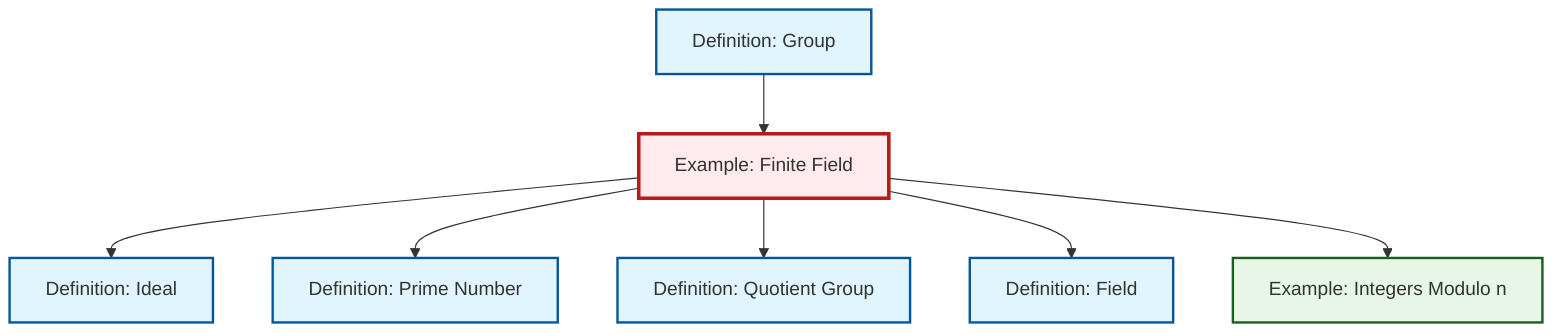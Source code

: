 graph TD
    classDef definition fill:#e1f5fe,stroke:#01579b,stroke-width:2px
    classDef theorem fill:#f3e5f5,stroke:#4a148c,stroke-width:2px
    classDef axiom fill:#fff3e0,stroke:#e65100,stroke-width:2px
    classDef example fill:#e8f5e9,stroke:#1b5e20,stroke-width:2px
    classDef current fill:#ffebee,stroke:#b71c1c,stroke-width:3px
    def-ideal["Definition: Ideal"]:::definition
    def-group["Definition: Group"]:::definition
    ex-quotient-integers-mod-n["Example: Integers Modulo n"]:::example
    def-quotient-group["Definition: Quotient Group"]:::definition
    def-field["Definition: Field"]:::definition
    def-prime["Definition: Prime Number"]:::definition
    ex-finite-field["Example: Finite Field"]:::example
    def-group --> ex-finite-field
    ex-finite-field --> def-ideal
    ex-finite-field --> def-prime
    ex-finite-field --> def-quotient-group
    ex-finite-field --> def-field
    ex-finite-field --> ex-quotient-integers-mod-n
    class ex-finite-field current